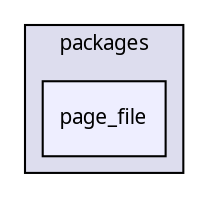 digraph "packages/page/packages/page_file/" {
  compound=true
  node [ fontsize="10", fontname="FreeSans.ttf"];
  edge [ labelfontsize="10", labelfontname="FreeSans.ttf"];
  subgraph clusterdir_45d5d742c6a2e963177f6f892a398aed {
    graph [ bgcolor="#ddddee", pencolor="black", label="packages" fontname="FreeSans.ttf", fontsize="10", URL="dir_45d5d742c6a2e963177f6f892a398aed.html"]
  dir_fbef703db3fce91301f2f1b01ed24db4 [shape=box, label="page_file", style="filled", fillcolor="#eeeeff", pencolor="black", URL="dir_fbef703db3fce91301f2f1b01ed24db4.html"];
  }
}
